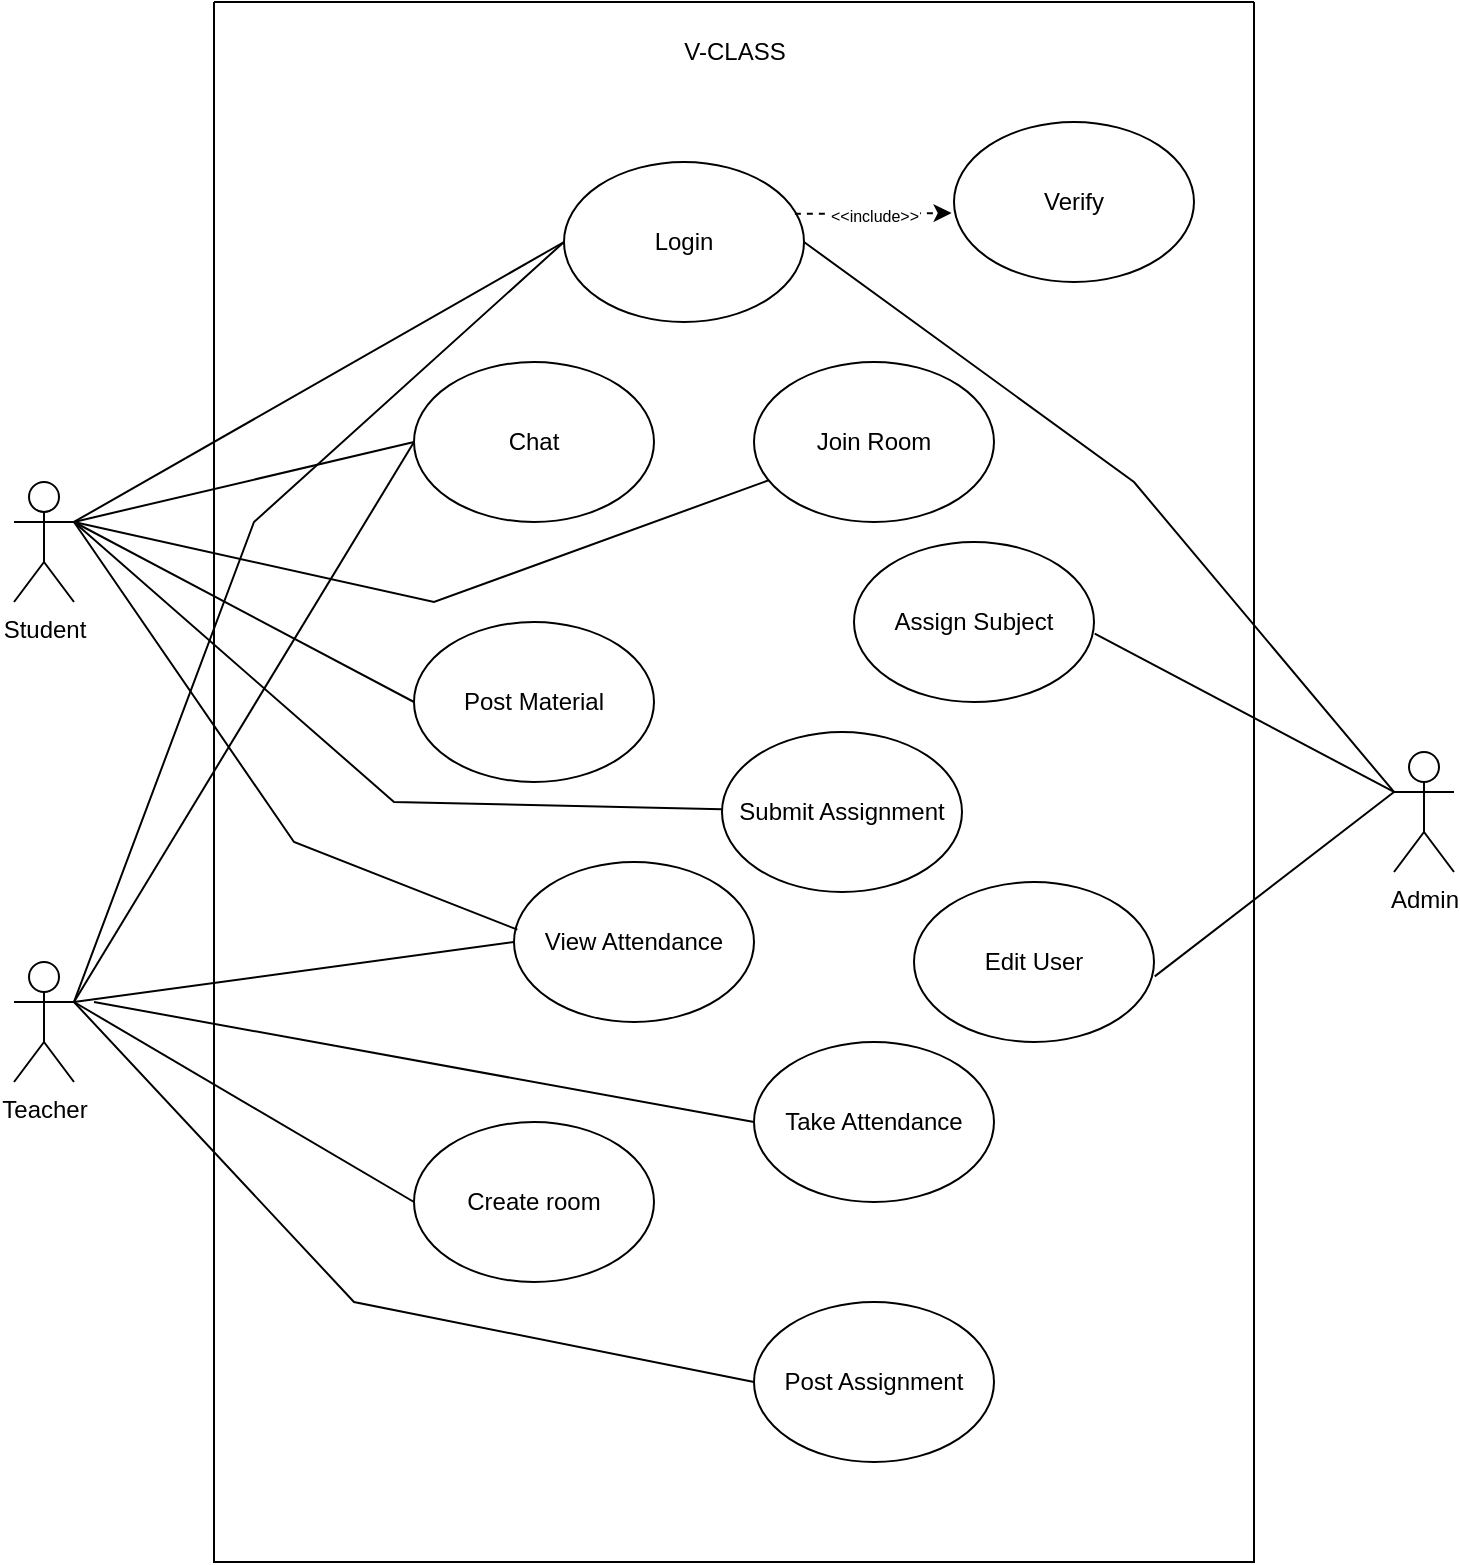 <mxfile version="20.7.4" type="device"><diagram id="5OsffC8YzJJTFp2KbGce" name="Page-1"><mxGraphModel dx="1909" dy="1129" grid="1" gridSize="10" guides="1" tooltips="1" connect="1" arrows="1" fold="1" page="1" pageScale="1" pageWidth="827" pageHeight="1169" math="0" shadow="0"><root><mxCell id="0"/><mxCell id="1" parent="0"/><mxCell id="JeDE0G-n-gYjOkWV4ru0-1" value="Student" style="shape=umlActor;verticalLabelPosition=bottom;verticalAlign=top;html=1;outlineConnect=0;" parent="1" vertex="1"><mxGeometry x="60" y="420" width="30" height="60" as="geometry"/></mxCell><mxCell id="JeDE0G-n-gYjOkWV4ru0-2" value="" style="swimlane;startSize=0;" parent="1" vertex="1"><mxGeometry x="160" y="180" width="520" height="780" as="geometry"/></mxCell><mxCell id="JeDE0G-n-gYjOkWV4ru0-3" value="Login" style="ellipse;whiteSpace=wrap;html=1;" parent="JeDE0G-n-gYjOkWV4ru0-2" vertex="1"><mxGeometry x="175" y="80" width="120" height="80" as="geometry"/></mxCell><mxCell id="JeDE0G-n-gYjOkWV4ru0-4" value="Chat" style="ellipse;whiteSpace=wrap;html=1;" parent="JeDE0G-n-gYjOkWV4ru0-2" vertex="1"><mxGeometry x="100" y="180" width="120" height="80" as="geometry"/></mxCell><mxCell id="JeDE0G-n-gYjOkWV4ru0-5" value="Join Room" style="ellipse;whiteSpace=wrap;html=1;" parent="JeDE0G-n-gYjOkWV4ru0-2" vertex="1"><mxGeometry x="270" y="180" width="120" height="80" as="geometry"/></mxCell><mxCell id="JeDE0G-n-gYjOkWV4ru0-6" value="View Attendance" style="ellipse;whiteSpace=wrap;html=1;" parent="JeDE0G-n-gYjOkWV4ru0-2" vertex="1"><mxGeometry x="150" y="430" width="120" height="80" as="geometry"/></mxCell><mxCell id="JeDE0G-n-gYjOkWV4ru0-7" value="Post Material" style="ellipse;whiteSpace=wrap;html=1;" parent="JeDE0G-n-gYjOkWV4ru0-2" vertex="1"><mxGeometry x="100" y="310" width="120" height="80" as="geometry"/></mxCell><mxCell id="JeDE0G-n-gYjOkWV4ru0-8" value="Submit Assignment" style="ellipse;whiteSpace=wrap;html=1;" parent="JeDE0G-n-gYjOkWV4ru0-2" vertex="1"><mxGeometry x="254" y="365" width="120" height="80" as="geometry"/></mxCell><mxCell id="JeDE0G-n-gYjOkWV4ru0-9" value="Create room" style="ellipse;whiteSpace=wrap;html=1;" parent="JeDE0G-n-gYjOkWV4ru0-2" vertex="1"><mxGeometry x="100" y="560" width="120" height="80" as="geometry"/></mxCell><mxCell id="JeDE0G-n-gYjOkWV4ru0-10" value="Post Assignment" style="ellipse;whiteSpace=wrap;html=1;" parent="JeDE0G-n-gYjOkWV4ru0-2" vertex="1"><mxGeometry x="270" y="650" width="120" height="80" as="geometry"/></mxCell><mxCell id="JeDE0G-n-gYjOkWV4ru0-11" value="Take Attendance" style="ellipse;whiteSpace=wrap;html=1;" parent="JeDE0G-n-gYjOkWV4ru0-2" vertex="1"><mxGeometry x="270" y="520" width="120" height="80" as="geometry"/></mxCell><mxCell id="JeDE0G-n-gYjOkWV4ru0-13" value="V-CLASS" style="text;html=1;align=center;verticalAlign=middle;resizable=0;points=[];autosize=1;strokeColor=none;fillColor=none;" parent="JeDE0G-n-gYjOkWV4ru0-2" vertex="1"><mxGeometry x="225" y="10" width="70" height="30" as="geometry"/></mxCell><mxCell id="edM4kQlcKKBhsa7pL1LF-6" value="Assign Subject" style="ellipse;whiteSpace=wrap;html=1;" parent="JeDE0G-n-gYjOkWV4ru0-2" vertex="1"><mxGeometry x="320" y="270" width="120" height="80" as="geometry"/></mxCell><mxCell id="edM4kQlcKKBhsa7pL1LF-7" value="Edit User" style="ellipse;whiteSpace=wrap;html=1;" parent="JeDE0G-n-gYjOkWV4ru0-2" vertex="1"><mxGeometry x="350" y="440" width="120" height="80" as="geometry"/></mxCell><mxCell id="TKfrwvwFOyID3hC2sfAa-1" value="Verify" style="ellipse;whiteSpace=wrap;html=1;" vertex="1" parent="JeDE0G-n-gYjOkWV4ru0-2"><mxGeometry x="370" y="60" width="120" height="80" as="geometry"/></mxCell><mxCell id="TKfrwvwFOyID3hC2sfAa-2" value="" style="endArrow=classic;html=1;rounded=0;exitX=0.962;exitY=0.324;exitDx=0;exitDy=0;exitPerimeter=0;entryX=-0.01;entryY=0.569;entryDx=0;entryDy=0;entryPerimeter=0;dashed=1;" edge="1" parent="JeDE0G-n-gYjOkWV4ru0-2" source="JeDE0G-n-gYjOkWV4ru0-3" target="TKfrwvwFOyID3hC2sfAa-1"><mxGeometry relative="1" as="geometry"><mxPoint x="340" y="150" as="sourcePoint"/><mxPoint x="440" y="150" as="targetPoint"/></mxGeometry></mxCell><mxCell id="TKfrwvwFOyID3hC2sfAa-3" value="&lt;font style=&quot;font-size: 8px;&quot;&gt;&amp;lt;&amp;lt;include&amp;gt;&amp;gt;&lt;/font&gt;" style="edgeLabel;resizable=0;html=1;align=center;verticalAlign=middle;" connectable="0" vertex="1" parent="TKfrwvwFOyID3hC2sfAa-2"><mxGeometry relative="1" as="geometry"/></mxCell><mxCell id="JeDE0G-n-gYjOkWV4ru0-12" value="Teacher" style="shape=umlActor;verticalLabelPosition=bottom;verticalAlign=top;html=1;outlineConnect=0;" parent="1" vertex="1"><mxGeometry x="60" y="660" width="30" height="60" as="geometry"/></mxCell><mxCell id="JeDE0G-n-gYjOkWV4ru0-20" value="" style="endArrow=none;html=1;rounded=0;exitX=1;exitY=0.333;exitDx=0;exitDy=0;exitPerimeter=0;entryX=0;entryY=0.5;entryDx=0;entryDy=0;" parent="1" source="JeDE0G-n-gYjOkWV4ru0-1" target="JeDE0G-n-gYjOkWV4ru0-3" edge="1"><mxGeometry width="50" height="50" relative="1" as="geometry"><mxPoint x="270" y="490" as="sourcePoint"/><mxPoint x="320" y="440" as="targetPoint"/></mxGeometry></mxCell><mxCell id="JeDE0G-n-gYjOkWV4ru0-21" value="" style="endArrow=none;html=1;rounded=0;entryX=0;entryY=0.5;entryDx=0;entryDy=0;exitX=1;exitY=0.333;exitDx=0;exitDy=0;exitPerimeter=0;" parent="1" source="JeDE0G-n-gYjOkWV4ru0-1" target="JeDE0G-n-gYjOkWV4ru0-4" edge="1"><mxGeometry width="50" height="50" relative="1" as="geometry"><mxPoint x="90" y="500" as="sourcePoint"/><mxPoint x="320" y="440" as="targetPoint"/></mxGeometry></mxCell><mxCell id="JeDE0G-n-gYjOkWV4ru0-22" value="" style="endArrow=none;html=1;rounded=0;" parent="1" target="JeDE0G-n-gYjOkWV4ru0-5" edge="1"><mxGeometry width="50" height="50" relative="1" as="geometry"><mxPoint x="90" y="440" as="sourcePoint"/><mxPoint x="340" y="550" as="targetPoint"/><Array as="points"><mxPoint x="270" y="480"/></Array></mxGeometry></mxCell><mxCell id="JeDE0G-n-gYjOkWV4ru0-23" value="" style="endArrow=none;html=1;rounded=0;entryX=0;entryY=0.5;entryDx=0;entryDy=0;" parent="1" target="JeDE0G-n-gYjOkWV4ru0-7" edge="1"><mxGeometry width="50" height="50" relative="1" as="geometry"><mxPoint x="90" y="440" as="sourcePoint"/><mxPoint x="260" y="540" as="targetPoint"/></mxGeometry></mxCell><mxCell id="JeDE0G-n-gYjOkWV4ru0-24" value="" style="endArrow=none;html=1;rounded=0;exitX=1;exitY=0.333;exitDx=0;exitDy=0;exitPerimeter=0;" parent="1" source="JeDE0G-n-gYjOkWV4ru0-1" target="JeDE0G-n-gYjOkWV4ru0-8" edge="1"><mxGeometry width="50" height="50" relative="1" as="geometry"><mxPoint x="210" y="590" as="sourcePoint"/><mxPoint x="260" y="540" as="targetPoint"/><Array as="points"><mxPoint x="250" y="580"/></Array></mxGeometry></mxCell><mxCell id="JeDE0G-n-gYjOkWV4ru0-31" value="" style="endArrow=none;html=1;rounded=0;entryX=0.014;entryY=0.423;entryDx=0;entryDy=0;entryPerimeter=0;" parent="1" target="JeDE0G-n-gYjOkWV4ru0-6" edge="1"><mxGeometry width="50" height="50" relative="1" as="geometry"><mxPoint x="90" y="440" as="sourcePoint"/><mxPoint x="240" y="600" as="targetPoint"/><Array as="points"><mxPoint x="200" y="600"/></Array></mxGeometry></mxCell><mxCell id="JeDE0G-n-gYjOkWV4ru0-34" value="" style="endArrow=none;html=1;rounded=0;exitX=1;exitY=0.333;exitDx=0;exitDy=0;exitPerimeter=0;entryX=0;entryY=0.5;entryDx=0;entryDy=0;" parent="1" source="JeDE0G-n-gYjOkWV4ru0-12" target="JeDE0G-n-gYjOkWV4ru0-3" edge="1"><mxGeometry width="50" height="50" relative="1" as="geometry"><mxPoint x="140" y="620" as="sourcePoint"/><mxPoint x="190" y="570" as="targetPoint"/><Array as="points"><mxPoint x="180" y="440"/></Array></mxGeometry></mxCell><mxCell id="edM4kQlcKKBhsa7pL1LF-1" value="" style="endArrow=none;html=1;rounded=0;entryX=0;entryY=0.5;entryDx=0;entryDy=0;" parent="1" target="JeDE0G-n-gYjOkWV4ru0-4" edge="1"><mxGeometry width="50" height="50" relative="1" as="geometry"><mxPoint x="90" y="680" as="sourcePoint"/><mxPoint x="230" y="610" as="targetPoint"/></mxGeometry></mxCell><mxCell id="edM4kQlcKKBhsa7pL1LF-2" value="" style="endArrow=none;html=1;rounded=0;entryX=0;entryY=0.5;entryDx=0;entryDy=0;" parent="1" target="JeDE0G-n-gYjOkWV4ru0-9" edge="1"><mxGeometry width="50" height="50" relative="1" as="geometry"><mxPoint x="90" y="680" as="sourcePoint"/><mxPoint x="230" y="610" as="targetPoint"/></mxGeometry></mxCell><mxCell id="edM4kQlcKKBhsa7pL1LF-3" value="" style="endArrow=none;html=1;rounded=0;exitX=1;exitY=0.333;exitDx=0;exitDy=0;exitPerimeter=0;entryX=0;entryY=0.5;entryDx=0;entryDy=0;" parent="1" source="JeDE0G-n-gYjOkWV4ru0-12" target="JeDE0G-n-gYjOkWV4ru0-6" edge="1"><mxGeometry width="50" height="50" relative="1" as="geometry"><mxPoint x="180" y="660" as="sourcePoint"/><mxPoint x="230" y="610" as="targetPoint"/></mxGeometry></mxCell><mxCell id="edM4kQlcKKBhsa7pL1LF-4" value="" style="endArrow=none;html=1;rounded=0;entryX=0;entryY=0.5;entryDx=0;entryDy=0;" parent="1" target="JeDE0G-n-gYjOkWV4ru0-11" edge="1"><mxGeometry width="50" height="50" relative="1" as="geometry"><mxPoint x="100" y="680" as="sourcePoint"/><mxPoint x="230" y="610" as="targetPoint"/></mxGeometry></mxCell><mxCell id="edM4kQlcKKBhsa7pL1LF-5" value="" style="endArrow=none;html=1;rounded=0;entryX=0;entryY=0.5;entryDx=0;entryDy=0;" parent="1" target="JeDE0G-n-gYjOkWV4ru0-10" edge="1"><mxGeometry width="50" height="50" relative="1" as="geometry"><mxPoint x="90" y="680" as="sourcePoint"/><mxPoint x="230" y="610" as="targetPoint"/><Array as="points"><mxPoint x="230" y="830"/></Array></mxGeometry></mxCell><mxCell id="edM4kQlcKKBhsa7pL1LF-8" value="Admin" style="shape=umlActor;verticalLabelPosition=bottom;verticalAlign=top;html=1;outlineConnect=0;" parent="1" vertex="1"><mxGeometry x="750" y="555" width="30" height="60" as="geometry"/></mxCell><mxCell id="edM4kQlcKKBhsa7pL1LF-9" value="" style="endArrow=none;html=1;rounded=0;exitX=1.003;exitY=0.573;exitDx=0;exitDy=0;exitPerimeter=0;entryX=0;entryY=0.333;entryDx=0;entryDy=0;entryPerimeter=0;" parent="1" source="edM4kQlcKKBhsa7pL1LF-6" target="edM4kQlcKKBhsa7pL1LF-8" edge="1"><mxGeometry width="50" height="50" relative="1" as="geometry"><mxPoint x="620" y="460" as="sourcePoint"/><mxPoint x="670" y="410" as="targetPoint"/></mxGeometry></mxCell><mxCell id="edM4kQlcKKBhsa7pL1LF-10" value="" style="endArrow=none;html=1;rounded=0;exitX=1.003;exitY=0.59;exitDx=0;exitDy=0;exitPerimeter=0;entryX=0;entryY=0.333;entryDx=0;entryDy=0;entryPerimeter=0;" parent="1" source="edM4kQlcKKBhsa7pL1LF-7" target="edM4kQlcKKBhsa7pL1LF-8" edge="1"><mxGeometry width="50" height="50" relative="1" as="geometry"><mxPoint x="620" y="460" as="sourcePoint"/><mxPoint x="670" y="410" as="targetPoint"/></mxGeometry></mxCell><mxCell id="edM4kQlcKKBhsa7pL1LF-11" value="" style="endArrow=none;html=1;rounded=0;exitX=1;exitY=0.5;exitDx=0;exitDy=0;entryX=0;entryY=0.333;entryDx=0;entryDy=0;entryPerimeter=0;" parent="1" source="JeDE0G-n-gYjOkWV4ru0-3" target="edM4kQlcKKBhsa7pL1LF-8" edge="1"><mxGeometry width="50" height="50" relative="1" as="geometry"><mxPoint x="550" y="360" as="sourcePoint"/><mxPoint x="600" y="310" as="targetPoint"/><Array as="points"><mxPoint x="620" y="420"/></Array></mxGeometry></mxCell></root></mxGraphModel></diagram></mxfile>